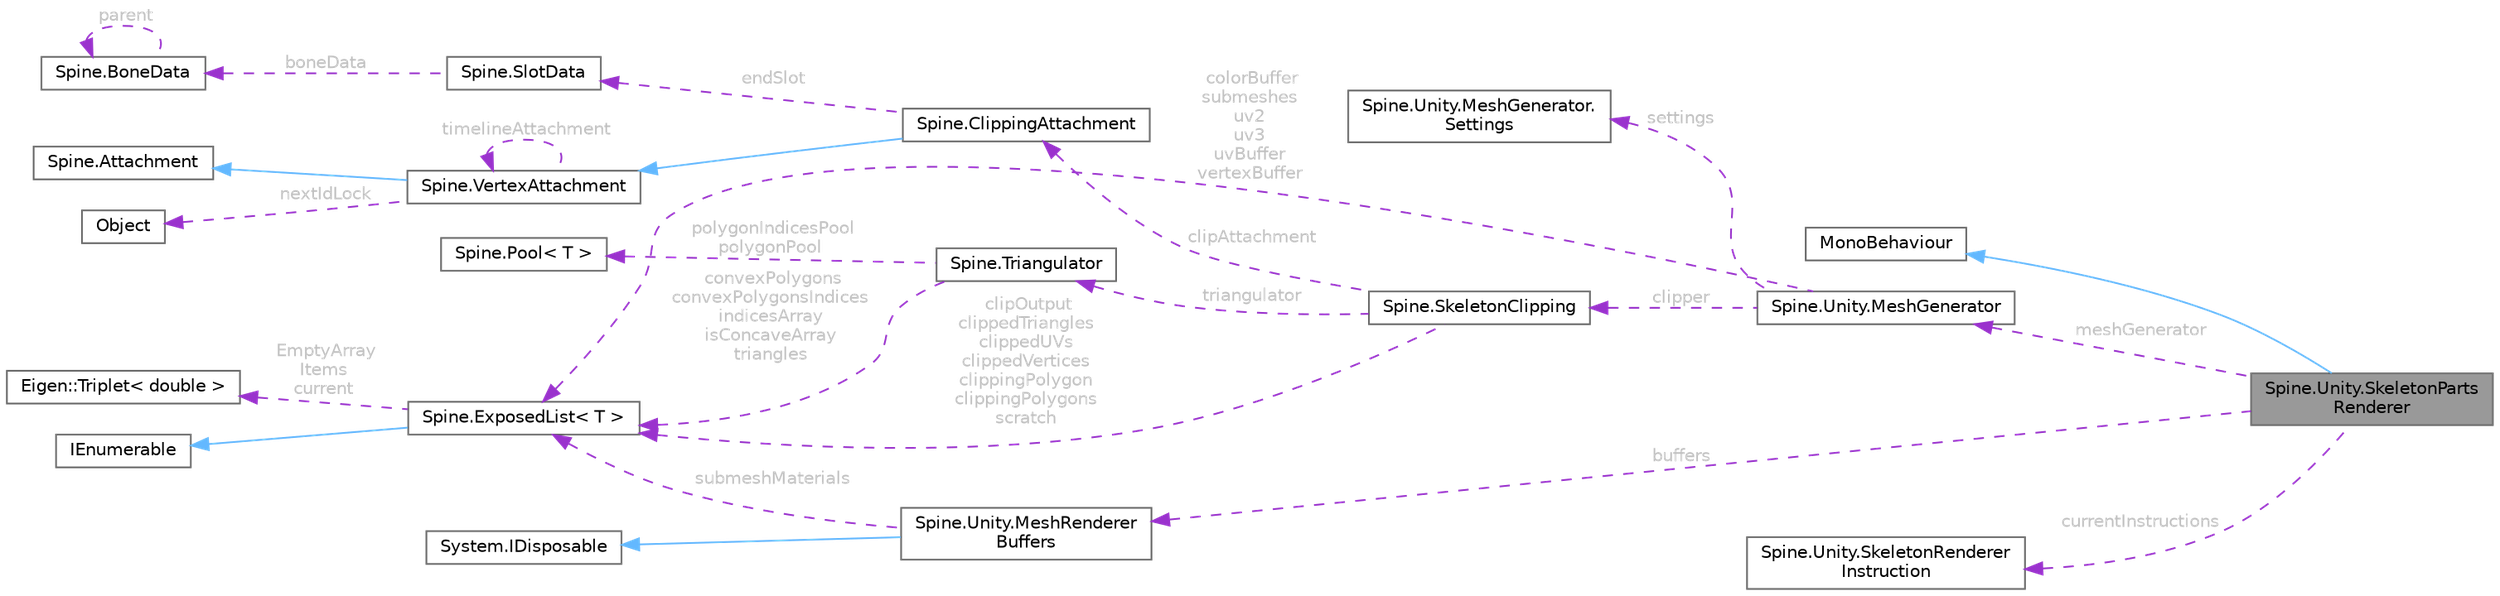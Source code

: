digraph "Spine.Unity.SkeletonPartsRenderer"
{
 // LATEX_PDF_SIZE
  bgcolor="transparent";
  edge [fontname=Helvetica,fontsize=10,labelfontname=Helvetica,labelfontsize=10];
  node [fontname=Helvetica,fontsize=10,shape=box,height=0.2,width=0.4];
  rankdir="LR";
  Node1 [id="Node000001",label="Spine.Unity.SkeletonParts\lRenderer",height=0.2,width=0.4,color="gray40", fillcolor="grey60", style="filled", fontcolor="black",tooltip=" "];
  Node2 -> Node1 [id="edge24_Node000001_Node000002",dir="back",color="steelblue1",style="solid",tooltip=" "];
  Node2 [id="Node000002",label="MonoBehaviour",height=0.2,width=0.4,color="gray40", fillcolor="white", style="filled",tooltip=" "];
  Node3 -> Node1 [id="edge25_Node000001_Node000003",dir="back",color="darkorchid3",style="dashed",tooltip=" ",label=" meshGenerator",fontcolor="grey" ];
  Node3 [id="Node000003",label="Spine.Unity.MeshGenerator",height=0.2,width=0.4,color="gray40", fillcolor="white", style="filled",URL="$class_spine_1_1_unity_1_1_mesh_generator.html",tooltip="Holds several methods to prepare and generate a UnityEngine mesh based on a skeleton...."];
  Node4 -> Node3 [id="edge26_Node000003_Node000004",dir="back",color="darkorchid3",style="dashed",tooltip=" ",label=" settings",fontcolor="grey" ];
  Node4 [id="Node000004",label="Spine.Unity.MeshGenerator.\lSettings",height=0.2,width=0.4,color="gray40", fillcolor="white", style="filled",URL="$struct_spine_1_1_unity_1_1_mesh_generator_1_1_settings.html",tooltip=" "];
  Node5 -> Node3 [id="edge27_Node000003_Node000005",dir="back",color="darkorchid3",style="dashed",tooltip=" ",label=" colorBuffer\nsubmeshes\nuv2\nuv3\nuvBuffer\nvertexBuffer",fontcolor="grey" ];
  Node5 [id="Node000005",label="Spine.ExposedList\< T \>",height=0.2,width=0.4,color="gray40", fillcolor="white", style="filled",URL="$class_spine_1_1_exposed_list-1-g.html",tooltip=" "];
  Node6 -> Node5 [id="edge28_Node000005_Node000006",dir="back",color="steelblue1",style="solid",tooltip=" "];
  Node6 [id="Node000006",label="IEnumerable",height=0.2,width=0.4,color="gray40", fillcolor="white", style="filled",tooltip=" "];
  Node7 -> Node5 [id="edge29_Node000005_Node000007",dir="back",color="darkorchid3",style="dashed",tooltip=" ",label=" EmptyArray\nItems\ncurrent",fontcolor="grey" ];
  Node7 [id="Node000007",label="Eigen::Triplet\< double \>",height=0.2,width=0.4,color="gray40", fillcolor="white", style="filled",URL="$class_eigen_1_1_triplet.html",tooltip=" "];
  Node8 -> Node3 [id="edge30_Node000003_Node000008",dir="back",color="darkorchid3",style="dashed",tooltip=" ",label=" clipper",fontcolor="grey" ];
  Node8 [id="Node000008",label="Spine.SkeletonClipping",height=0.2,width=0.4,color="gray40", fillcolor="white", style="filled",URL="$class_spine_1_1_skeleton_clipping.html",tooltip=" "];
  Node9 -> Node8 [id="edge31_Node000008_Node000009",dir="back",color="darkorchid3",style="dashed",tooltip=" ",label=" triangulator",fontcolor="grey" ];
  Node9 [id="Node000009",label="Spine.Triangulator",height=0.2,width=0.4,color="gray40", fillcolor="white", style="filled",URL="$class_spine_1_1_triangulator.html",tooltip=" "];
  Node5 -> Node9 [id="edge32_Node000009_Node000005",dir="back",color="darkorchid3",style="dashed",tooltip=" ",label=" convexPolygons\nconvexPolygonsIndices\nindicesArray\nisConcaveArray\ntriangles",fontcolor="grey" ];
  Node10 -> Node9 [id="edge33_Node000009_Node000010",dir="back",color="darkorchid3",style="dashed",tooltip=" ",label=" polygonIndicesPool\npolygonPool",fontcolor="grey" ];
  Node10 [id="Node000010",label="Spine.Pool\< T \>",height=0.2,width=0.4,color="gray40", fillcolor="white", style="filled",URL="$class_spine_1_1_pool-1-g.html",tooltip=" "];
  Node5 -> Node8 [id="edge34_Node000008_Node000005",dir="back",color="darkorchid3",style="dashed",tooltip=" ",label=" clipOutput\nclippedTriangles\nclippedUVs\nclippedVertices\nclippingPolygon\nclippingPolygons\nscratch",fontcolor="grey" ];
  Node11 -> Node8 [id="edge35_Node000008_Node000011",dir="back",color="darkorchid3",style="dashed",tooltip=" ",label=" clipAttachment",fontcolor="grey" ];
  Node11 [id="Node000011",label="Spine.ClippingAttachment",height=0.2,width=0.4,color="gray40", fillcolor="white", style="filled",URL="$class_spine_1_1_clipping_attachment.html",tooltip=" "];
  Node12 -> Node11 [id="edge36_Node000011_Node000012",dir="back",color="steelblue1",style="solid",tooltip=" "];
  Node12 [id="Node000012",label="Spine.VertexAttachment",height=0.2,width=0.4,color="gray40", fillcolor="white", style="filled",URL="$class_spine_1_1_vertex_attachment.html",tooltip=">An attachment with vertices that are transformed by one or more bones and can be deformed by a slot'..."];
  Node13 -> Node12 [id="edge37_Node000012_Node000013",dir="back",color="steelblue1",style="solid",tooltip=" "];
  Node13 [id="Node000013",label="Spine.Attachment",height=0.2,width=0.4,color="gray40", fillcolor="white", style="filled",URL="$class_spine_1_1_attachment.html",tooltip="The base class for all attachments."];
  Node14 -> Node12 [id="edge38_Node000012_Node000014",dir="back",color="darkorchid3",style="dashed",tooltip=" ",label=" nextIdLock",fontcolor="grey" ];
  Node14 [id="Node000014",label="Object",height=0.2,width=0.4,color="gray40", fillcolor="white", style="filled",URL="$class_object.html",tooltip=" "];
  Node12 -> Node12 [id="edge39_Node000012_Node000012",dir="back",color="darkorchid3",style="dashed",tooltip=" ",label=" timelineAttachment",fontcolor="grey" ];
  Node15 -> Node11 [id="edge40_Node000011_Node000015",dir="back",color="darkorchid3",style="dashed",tooltip=" ",label=" endSlot",fontcolor="grey" ];
  Node15 [id="Node000015",label="Spine.SlotData",height=0.2,width=0.4,color="gray40", fillcolor="white", style="filled",URL="$class_spine_1_1_slot_data.html",tooltip=" "];
  Node16 -> Node15 [id="edge41_Node000015_Node000016",dir="back",color="darkorchid3",style="dashed",tooltip=" ",label=" boneData",fontcolor="grey" ];
  Node16 [id="Node000016",label="Spine.BoneData",height=0.2,width=0.4,color="gray40", fillcolor="white", style="filled",URL="$class_spine_1_1_bone_data.html",tooltip=" "];
  Node16 -> Node16 [id="edge42_Node000016_Node000016",dir="back",color="darkorchid3",style="dashed",tooltip=" ",label=" parent",fontcolor="grey" ];
  Node17 -> Node1 [id="edge43_Node000001_Node000017",dir="back",color="darkorchid3",style="dashed",tooltip=" ",label=" buffers",fontcolor="grey" ];
  Node17 [id="Node000017",label="Spine.Unity.MeshRenderer\lBuffers",height=0.2,width=0.4,color="gray40", fillcolor="white", style="filled",URL="$class_spine_1_1_unity_1_1_mesh_renderer_buffers.html",tooltip="A double-buffered Mesh, and a shared material array, bundled for use by Spine components that need to..."];
  Node18 -> Node17 [id="edge44_Node000017_Node000018",dir="back",color="steelblue1",style="solid",tooltip=" "];
  Node18 [id="Node000018",label="System.IDisposable",height=0.2,width=0.4,color="gray40", fillcolor="white", style="filled",tooltip=" "];
  Node5 -> Node17 [id="edge45_Node000017_Node000005",dir="back",color="darkorchid3",style="dashed",tooltip=" ",label=" submeshMaterials",fontcolor="grey" ];
  Node19 -> Node1 [id="edge46_Node000001_Node000019",dir="back",color="darkorchid3",style="dashed",tooltip=" ",label=" currentInstructions",fontcolor="grey" ];
  Node19 [id="Node000019",label="Spine.Unity.SkeletonRenderer\lInstruction",height=0.2,width=0.4,color="gray40", fillcolor="white", style="filled",URL="$class_spine_1_1_unity_1_1_skeleton_renderer_instruction.html",tooltip="Instructions used by a SkeletonRenderer to render a mesh."];
}
